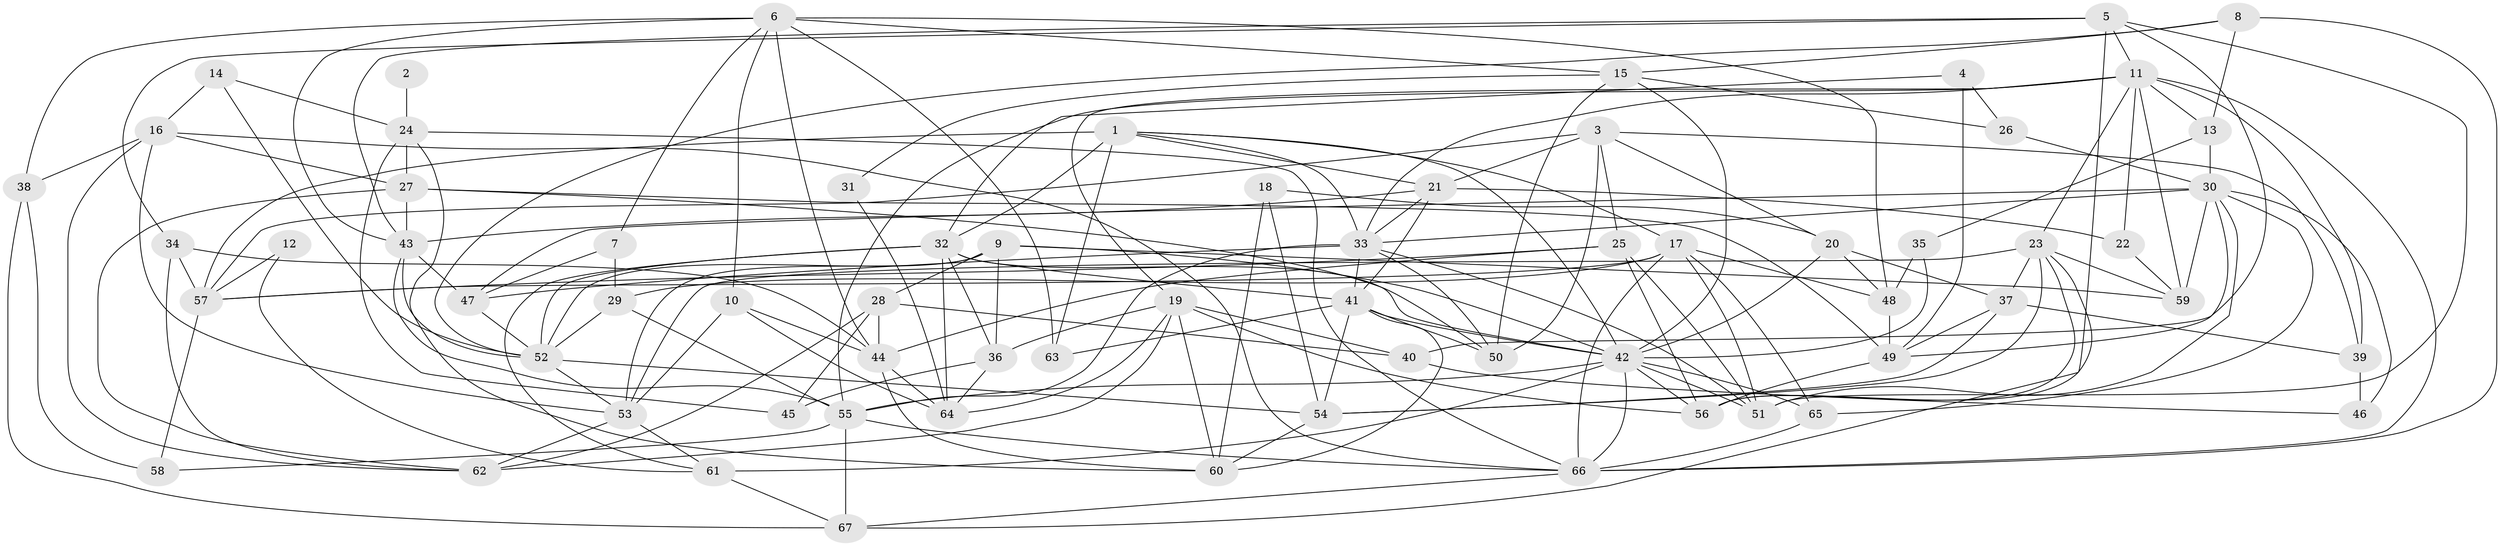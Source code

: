 // original degree distribution, {4: 0.24812030075187969, 2: 0.14285714285714285, 7: 0.03759398496240601, 5: 0.21804511278195488, 3: 0.2556390977443609, 6: 0.09022556390977443, 8: 0.007518796992481203}
// Generated by graph-tools (version 1.1) at 2025/02/03/09/25 03:02:02]
// undirected, 67 vertices, 183 edges
graph export_dot {
graph [start="1"]
  node [color=gray90,style=filled];
  1;
  2;
  3;
  4;
  5;
  6;
  7;
  8;
  9;
  10;
  11;
  12;
  13;
  14;
  15;
  16;
  17;
  18;
  19;
  20;
  21;
  22;
  23;
  24;
  25;
  26;
  27;
  28;
  29;
  30;
  31;
  32;
  33;
  34;
  35;
  36;
  37;
  38;
  39;
  40;
  41;
  42;
  43;
  44;
  45;
  46;
  47;
  48;
  49;
  50;
  51;
  52;
  53;
  54;
  55;
  56;
  57;
  58;
  59;
  60;
  61;
  62;
  63;
  64;
  65;
  66;
  67;
  1 -- 17 [weight=1.0];
  1 -- 21 [weight=1.0];
  1 -- 32 [weight=1.0];
  1 -- 33 [weight=1.0];
  1 -- 42 [weight=1.0];
  1 -- 57 [weight=2.0];
  1 -- 63 [weight=2.0];
  2 -- 24 [weight=2.0];
  3 -- 20 [weight=1.0];
  3 -- 21 [weight=1.0];
  3 -- 25 [weight=1.0];
  3 -- 39 [weight=1.0];
  3 -- 50 [weight=1.0];
  3 -- 57 [weight=1.0];
  4 -- 26 [weight=1.0];
  4 -- 32 [weight=1.0];
  4 -- 49 [weight=1.0];
  5 -- 11 [weight=1.0];
  5 -- 34 [weight=1.0];
  5 -- 40 [weight=1.0];
  5 -- 43 [weight=1.0];
  5 -- 51 [weight=1.0];
  5 -- 56 [weight=1.0];
  6 -- 7 [weight=1.0];
  6 -- 10 [weight=1.0];
  6 -- 15 [weight=1.0];
  6 -- 38 [weight=1.0];
  6 -- 43 [weight=1.0];
  6 -- 44 [weight=1.0];
  6 -- 48 [weight=1.0];
  6 -- 63 [weight=1.0];
  7 -- 29 [weight=1.0];
  7 -- 47 [weight=1.0];
  8 -- 13 [weight=1.0];
  8 -- 15 [weight=1.0];
  8 -- 52 [weight=1.0];
  8 -- 66 [weight=1.0];
  9 -- 28 [weight=1.0];
  9 -- 36 [weight=1.0];
  9 -- 42 [weight=1.0];
  9 -- 52 [weight=1.0];
  9 -- 53 [weight=1.0];
  9 -- 59 [weight=2.0];
  10 -- 44 [weight=1.0];
  10 -- 53 [weight=1.0];
  10 -- 64 [weight=1.0];
  11 -- 13 [weight=2.0];
  11 -- 19 [weight=1.0];
  11 -- 22 [weight=1.0];
  11 -- 23 [weight=1.0];
  11 -- 33 [weight=1.0];
  11 -- 39 [weight=1.0];
  11 -- 55 [weight=1.0];
  11 -- 59 [weight=1.0];
  11 -- 66 [weight=1.0];
  12 -- 57 [weight=1.0];
  12 -- 61 [weight=1.0];
  13 -- 30 [weight=1.0];
  13 -- 35 [weight=1.0];
  14 -- 16 [weight=1.0];
  14 -- 24 [weight=1.0];
  14 -- 52 [weight=1.0];
  15 -- 26 [weight=1.0];
  15 -- 31 [weight=1.0];
  15 -- 42 [weight=1.0];
  15 -- 50 [weight=1.0];
  16 -- 27 [weight=1.0];
  16 -- 38 [weight=1.0];
  16 -- 53 [weight=1.0];
  16 -- 62 [weight=1.0];
  16 -- 66 [weight=1.0];
  17 -- 29 [weight=1.0];
  17 -- 48 [weight=1.0];
  17 -- 51 [weight=1.0];
  17 -- 57 [weight=2.0];
  17 -- 65 [weight=1.0];
  17 -- 66 [weight=1.0];
  18 -- 20 [weight=2.0];
  18 -- 54 [weight=1.0];
  18 -- 60 [weight=1.0];
  19 -- 36 [weight=1.0];
  19 -- 40 [weight=1.0];
  19 -- 56 [weight=1.0];
  19 -- 60 [weight=1.0];
  19 -- 62 [weight=1.0];
  19 -- 64 [weight=1.0];
  20 -- 37 [weight=1.0];
  20 -- 42 [weight=1.0];
  20 -- 48 [weight=1.0];
  21 -- 22 [weight=1.0];
  21 -- 33 [weight=1.0];
  21 -- 41 [weight=1.0];
  21 -- 43 [weight=2.0];
  22 -- 59 [weight=1.0];
  23 -- 37 [weight=1.0];
  23 -- 53 [weight=1.0];
  23 -- 54 [weight=1.0];
  23 -- 56 [weight=1.0];
  23 -- 59 [weight=1.0];
  23 -- 67 [weight=1.0];
  24 -- 27 [weight=1.0];
  24 -- 45 [weight=1.0];
  24 -- 60 [weight=1.0];
  24 -- 66 [weight=1.0];
  25 -- 44 [weight=1.0];
  25 -- 51 [weight=1.0];
  25 -- 56 [weight=1.0];
  25 -- 57 [weight=1.0];
  26 -- 30 [weight=1.0];
  27 -- 43 [weight=1.0];
  27 -- 49 [weight=1.0];
  27 -- 50 [weight=1.0];
  27 -- 62 [weight=1.0];
  28 -- 40 [weight=1.0];
  28 -- 44 [weight=1.0];
  28 -- 45 [weight=1.0];
  28 -- 62 [weight=1.0];
  29 -- 52 [weight=1.0];
  29 -- 55 [weight=1.0];
  30 -- 33 [weight=1.0];
  30 -- 46 [weight=1.0];
  30 -- 47 [weight=1.0];
  30 -- 49 [weight=1.0];
  30 -- 51 [weight=1.0];
  30 -- 59 [weight=1.0];
  30 -- 65 [weight=1.0];
  31 -- 64 [weight=1.0];
  32 -- 36 [weight=1.0];
  32 -- 41 [weight=1.0];
  32 -- 42 [weight=1.0];
  32 -- 52 [weight=1.0];
  32 -- 61 [weight=1.0];
  32 -- 64 [weight=1.0];
  33 -- 41 [weight=1.0];
  33 -- 47 [weight=2.0];
  33 -- 50 [weight=1.0];
  33 -- 51 [weight=1.0];
  33 -- 55 [weight=1.0];
  34 -- 44 [weight=1.0];
  34 -- 57 [weight=2.0];
  34 -- 62 [weight=1.0];
  35 -- 42 [weight=1.0];
  35 -- 48 [weight=1.0];
  36 -- 45 [weight=1.0];
  36 -- 64 [weight=1.0];
  37 -- 39 [weight=1.0];
  37 -- 49 [weight=1.0];
  37 -- 54 [weight=1.0];
  38 -- 58 [weight=1.0];
  38 -- 67 [weight=1.0];
  39 -- 46 [weight=1.0];
  40 -- 46 [weight=1.0];
  41 -- 42 [weight=1.0];
  41 -- 50 [weight=1.0];
  41 -- 54 [weight=1.0];
  41 -- 60 [weight=1.0];
  41 -- 63 [weight=1.0];
  42 -- 51 [weight=1.0];
  42 -- 55 [weight=1.0];
  42 -- 56 [weight=1.0];
  42 -- 61 [weight=2.0];
  42 -- 65 [weight=1.0];
  42 -- 66 [weight=1.0];
  43 -- 47 [weight=1.0];
  43 -- 52 [weight=1.0];
  43 -- 55 [weight=2.0];
  44 -- 60 [weight=1.0];
  44 -- 64 [weight=1.0];
  47 -- 52 [weight=1.0];
  48 -- 49 [weight=1.0];
  49 -- 56 [weight=2.0];
  52 -- 53 [weight=1.0];
  52 -- 54 [weight=1.0];
  53 -- 61 [weight=1.0];
  53 -- 62 [weight=1.0];
  54 -- 60 [weight=1.0];
  55 -- 58 [weight=1.0];
  55 -- 66 [weight=1.0];
  55 -- 67 [weight=1.0];
  57 -- 58 [weight=1.0];
  61 -- 67 [weight=1.0];
  65 -- 66 [weight=1.0];
  66 -- 67 [weight=1.0];
}
